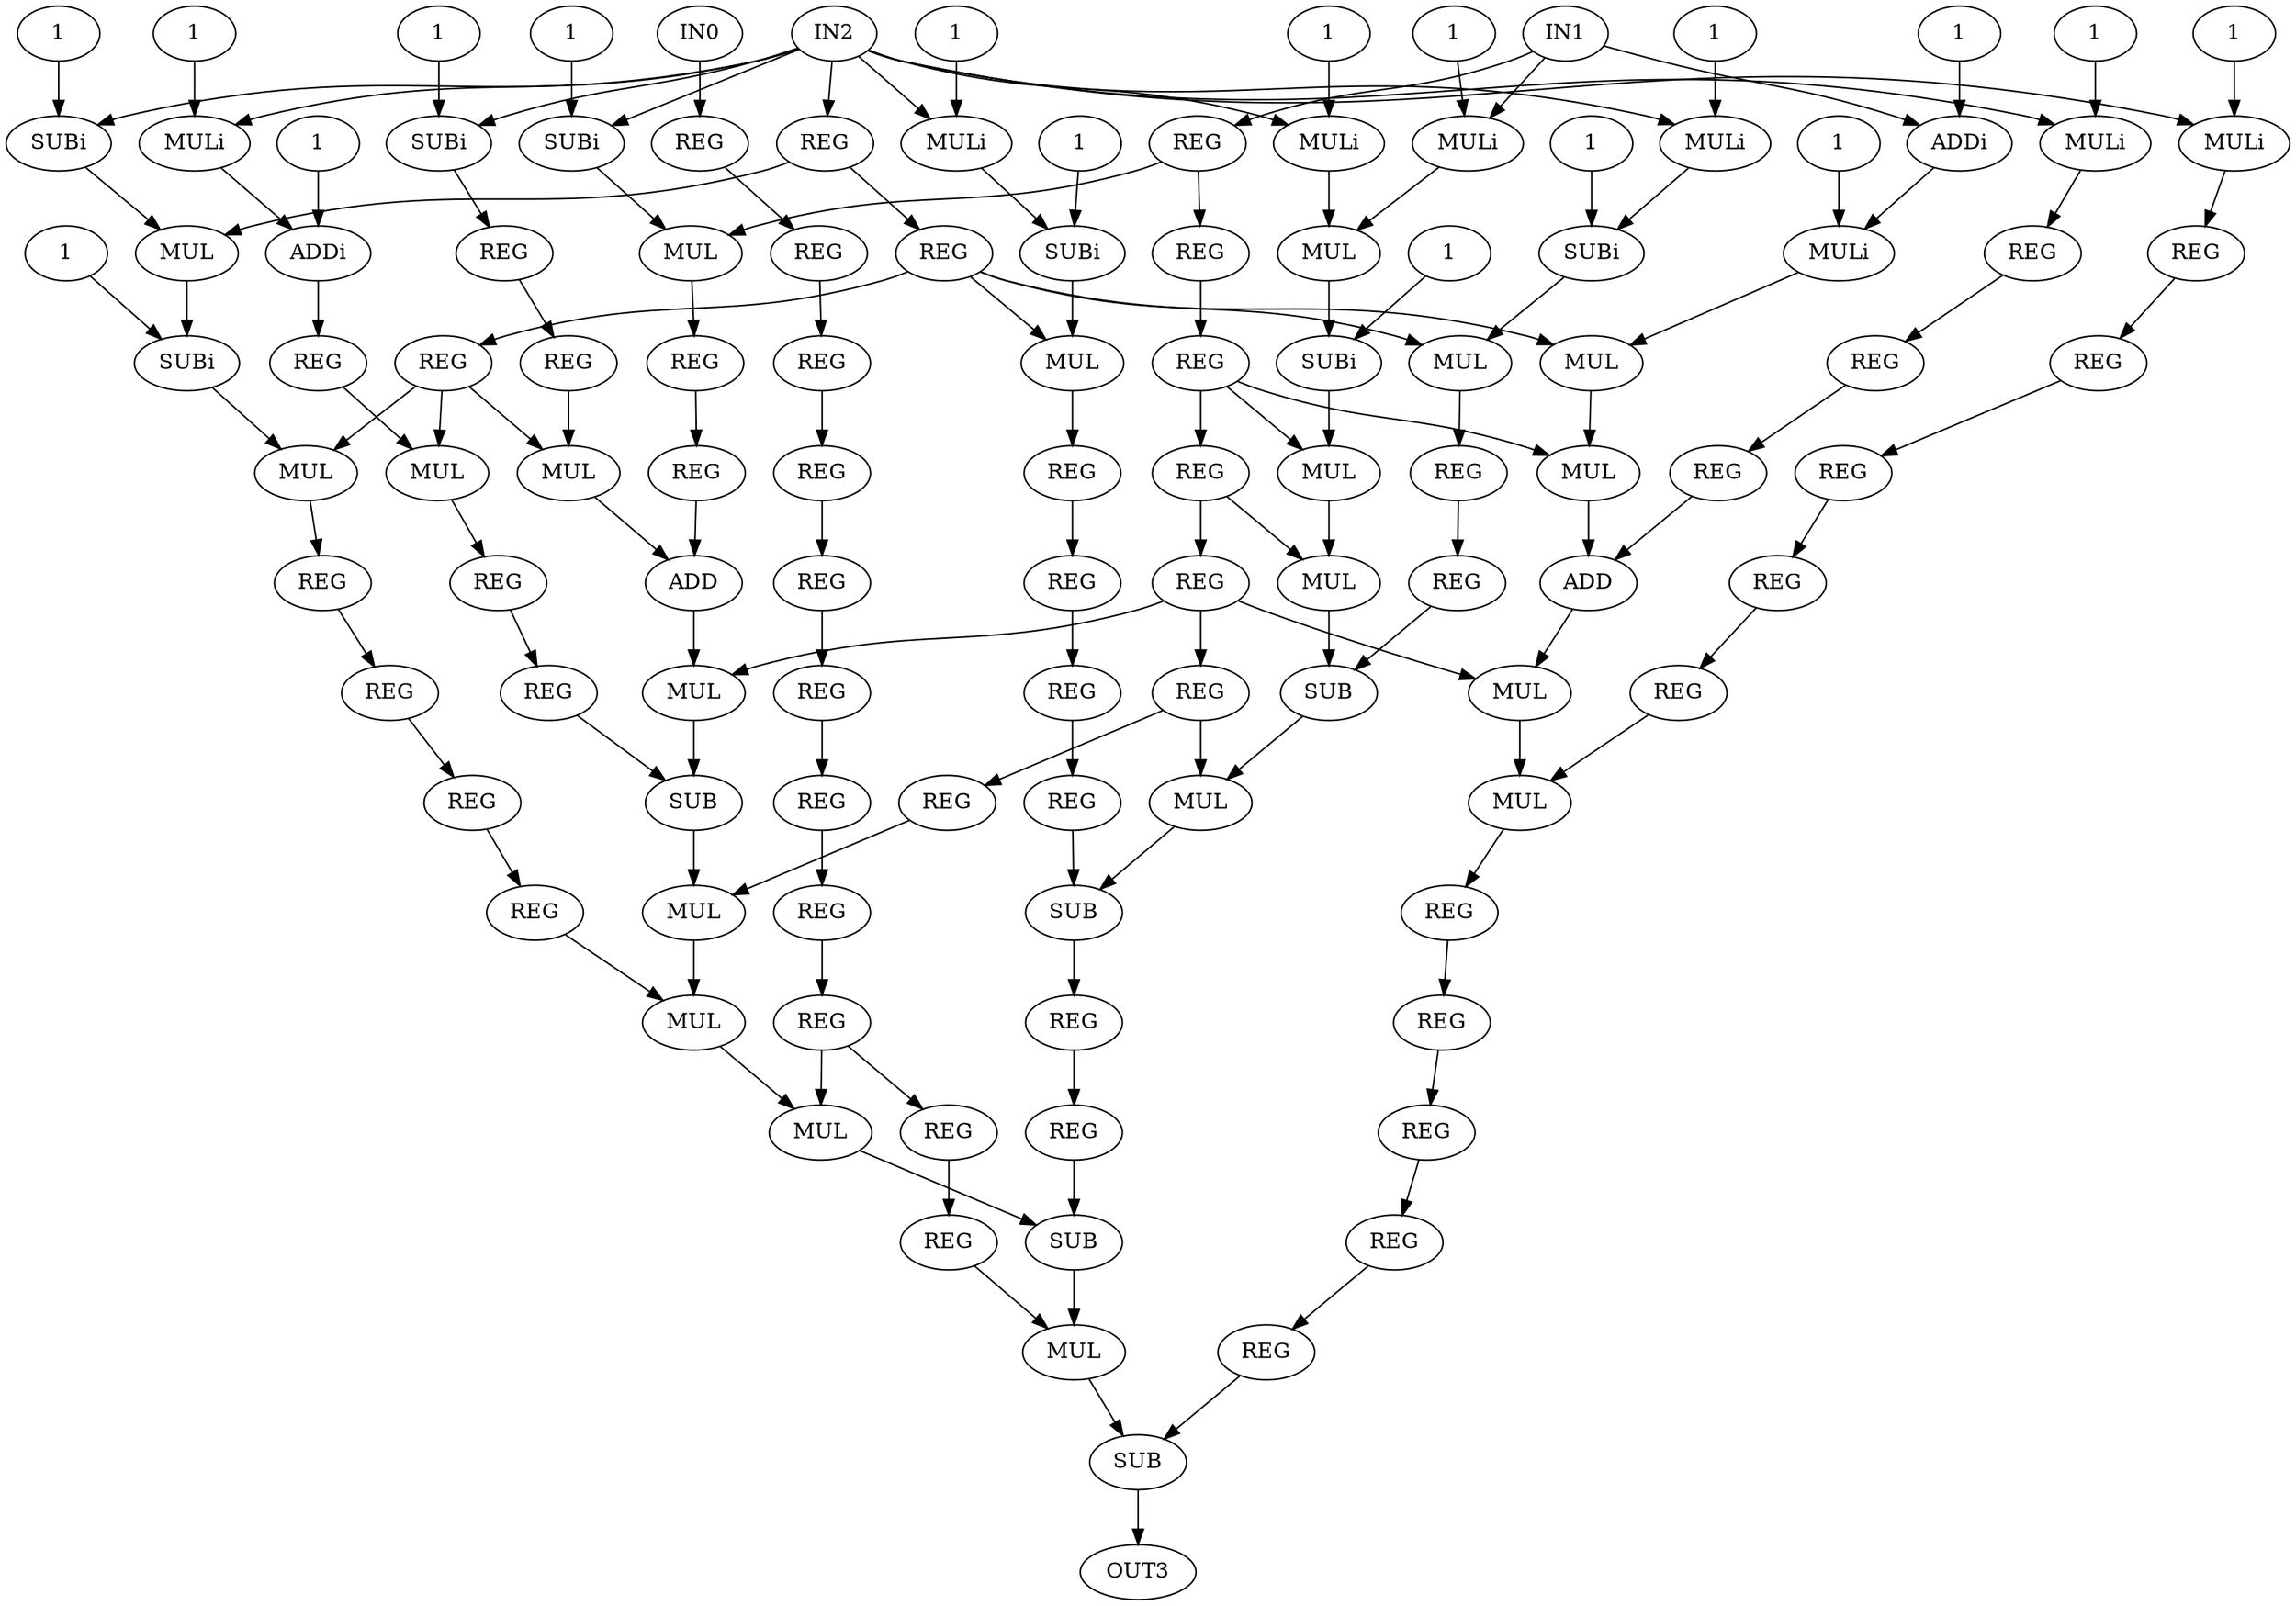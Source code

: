 digraph Poly6{
 0 [ label = IN0 ]
 1 [ label = IN1 ]
 2 [ label = IN2 ]
 3 [ label = OUT3 ]
 4 [ label = MUL]
 5 [ label = MUL]
 6 [ label = MUL]
 7 [ label = MUL]
 8 [ label = MUL]
 9 [ label = MUL]
 10 [ label = MUL]
 11 [ label = MUL]
 12 [ label = MUL]
 13 [ label = MUL]
 14 [ label = MUL]
 15 [ label = MUL]
 16 [ label = MUL]
 17 [ label = MUL]
 18 [ label = MUL]
 19 [ label = MUL]
 20 [ label = MUL]
 21 [ label = MUL]
 22 [ label = MUL]
 23 [ label = MUL]
 24 [ label = SUB]
 25 [ label = SUB]
 26 [ label = SUB]
 27 [ label = SUB]
 28 [ label = SUB]
 29 [ label = ADD]
 30 [ label = ADD]
 31 [ label = ADDi, VALUE = 1]
 "31.1"[ label = 1 ]
 32 [ label = ADDi, VALUE = 1]
 "32.1"[ label = 1 ]
 33 [ label = MULi, VALUE = 1]
 "33.1"[ label = 1 ]
 34 [ label = MULi, VALUE = 1]
 "34.1"[ label = 1 ]
 35 [ label = MULi, VALUE = 1]
 "35.1"[ label = 1 ]
 36 [ label = MULi, VALUE = 1]
 "36.1"[ label = 1 ]
 37 [ label = MULi, VALUE = 1]
 "37.1"[ label = 1 ]
 38 [ label = MULi, VALUE = 1]
 "38.1"[ label = 1 ]
 39 [ label = MULi, VALUE = 1]
 "39.1"[ label = 1 ]
 40 [ label = MULi, VALUE = 1]
 "40.1"[ label = 1 ]
 41 [ label = SUBi, VALUE = 1]
 "41.1"[ label = 1 ]
 42 [ label = SUBi, VALUE = 1]
 "42.1"[ label = 1 ]
 43 [ label = SUBi, VALUE = 1]
 "43.1"[ label = 1 ]
 44 [ label = SUBi, VALUE = 1]
 "44.1"[ label = 1 ]
 45 [ label = SUBi, VALUE = 1]
 "45.1"[ label = 1 ]
 46 [ label = SUBi, VALUE = 1]
 "46.1"[ label = 1 ]
 47 [ label = SUBi, VALUE = 1]
 "47.1"[ label = 1 ]
 48 [ label = REG]
 49 [ label = REG]
 50 [ label = REG]
 51 [ label = REG]
 52 [ label = REG]
 53 [ label = REG]
 54 [ label = REG]
 55 [ label = REG]
 56 [ label = REG]
 57 [ label = REG]
 58 [ label = REG]
 59 [ label = REG]
 60 [ label = REG]
 61 [ label = REG]
 62 [ label = REG]
 63 [ label = REG]
 64 [ label = REG]
 65 [ label = REG]
 66 [ label = REG]
 67 [ label = REG]
 68 [ label = REG]
 69 [ label = REG]
 70 [ label = REG]
 71 [ label = REG]
 72 [ label = REG]
 73 [ label = REG]
 74 [ label = REG]
 75 [ label = REG]
 76 [ label = REG]
 77 [ label = REG]
 78 [ label = REG]
 79 [ label = REG]
 80 [ label = REG]
 81 [ label = REG]
 82 [ label = REG]
 83 [ label = REG]
 84 [ label = REG]
 85 [ label = REG]
 86 [ label = REG]
 87 [ label = REG]
 88 [ label = REG]
 89 [ label = REG]
 90 [ label = REG]
 91 [ label = REG]
 92 [ label = REG]
 93 [ label = REG]
 94 [ label = REG]
 95 [ label = REG]
 96 [ label = REG]
 97 [ label = REG]
 98 [ label = REG]
 99 [ label = REG]
 100 [ label = REG]
 0 -> 90
 1 -> 52
 1 -> 31
 1 -> 33
 2 -> 39
 2 -> 40
 2 -> 38
 2 -> 37
 2 -> 45
 2 -> 36
 2 -> 47
 2 -> 58
 2 -> 35
 2 -> 42
 4 -> 27
 5 -> 26
 6 -> 43
 7 -> 24
 8 -> 67
 9 -> 12
 10 -> 81
 11 -> 28
 12 -> 29
 13 -> 65
 14 -> 23
 15 -> 25
 16 -> 21
 17 -> 30
 18 -> 77
 19 -> 15
 20 -> 48
 21 -> 83
 22 -> 41
 23 -> 4
 24 -> 3
 25 -> 5
 26 -> 88
 27 -> 7
 28 -> 14
 29 -> 16
 30 -> 11
 "31.1" -> 31
 31 -> 34
 "32.1" -> 32
 32 -> 57
 "33.1" -> 33
 33 -> 22
 "34.1" -> 34
 34 -> 9
 "35.1" -> 35
 35 -> 32
 "36.1" -> 36
 36 -> 44
 "37.1" -> 37
 37 -> 46
 "38.1" -> 38
 38 -> 72
 "39.1" -> 39
 39 -> 69
 "40.1" -> 40
 40 -> 22
 "41.1" -> 41
 41 -> 19
 "42.1" -> 42
 42 -> 6
 "43.1" -> 43
 43 -> 18
 "44.1" -> 44
 44 -> 20
 "45.1" -> 45
 45 -> 13
 "46.1" -> 46
 46 -> 8
 "47.1" -> 47
 47 -> 63
 48 -> 49
 49 -> 50
 50 -> 51
 51 -> 26
 52 -> 53
 52 -> 13
 53 -> 54
 54 -> 55
 54 -> 12
 54 -> 19
 55 -> 56
 55 -> 15
 56 -> 16
 56 -> 61
 56 -> 11
 57 -> 10
 58 -> 59
 58 -> 6
 59 -> 9
 59 -> 8
 59 -> 20
 59 -> 60
 60 -> 10
 60 -> 17
 60 -> 18
 61 -> 5
 61 -> 62
 62 -> 14
 63 -> 64
 64 -> 17
 65 -> 66
 66 -> 30
 67 -> 68
 68 -> 25
 69 -> 70
 70 -> 71
 71 -> 29
 72 -> 73
 73 -> 74
 74 -> 75
 75 -> 76
 76 -> 21
 77 -> 78
 78 -> 79
 79 -> 80
 80 -> 23
 81 -> 82
 82 -> 28
 83 -> 84
 84 -> 85
 85 -> 86
 86 -> 87
 87 -> 24
 88 -> 89
 89 -> 27
 90 -> 91
 91 -> 92
 92 -> 93
 93 -> 94
 94 -> 95
 95 -> 96
 96 -> 97
 97 -> 98
 98 -> 4
 98 -> 99
 99 -> 100
 100 -> 7
}
